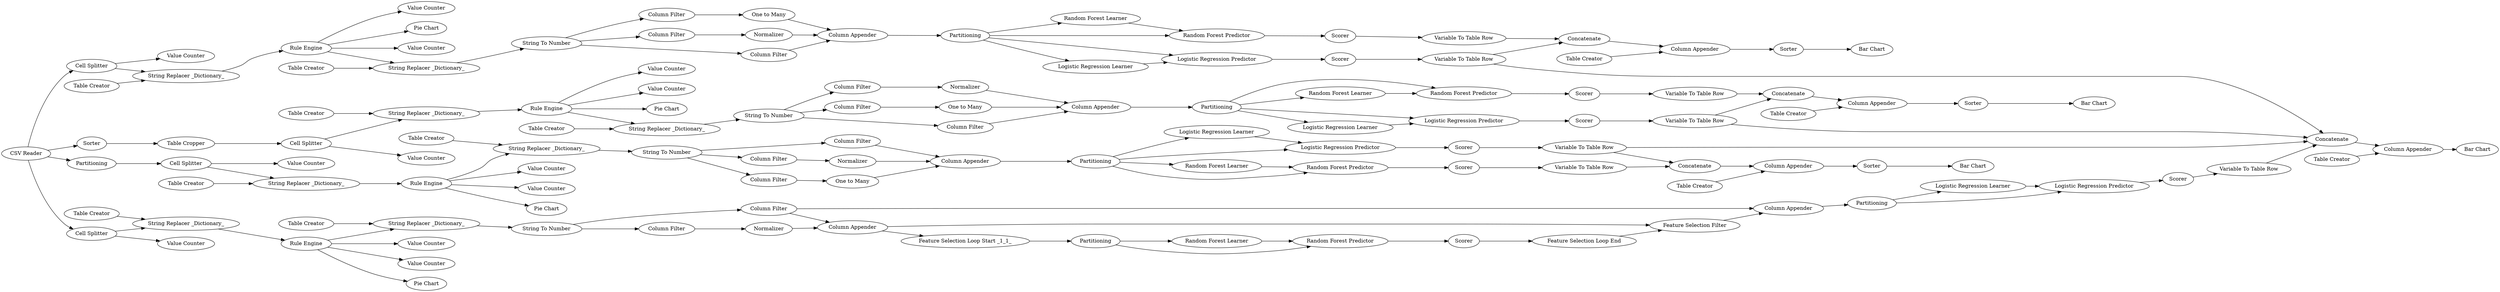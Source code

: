 digraph {
	"-4630131616742297682_175" [label="Bar Chart"]
	"-4630131616742297682_113" [label=Concatenate]
	"-4630131616742297682_92" [label=Concatenate]
	"-4630131616742297682_196" [label="Value Counter"]
	"-4630131616742297682_83" [label="Pie Chart"]
	"-4630131616742297682_156" [label=Scorer]
	"-4630131616742297682_142" [label=Normalizer]
	"-4630131616742297682_178" [label="Pie Chart"]
	"-4630131616742297682_150" [label=Sorter]
	"-4630131616742297682_160" [label="String To Number"]
	"-4630131616742297682_218" [label="Logistic Regression Learner"]
	"-4630131616742297682_98" [label="String Replacer _Dictionary_"]
	"-4630131616742297682_164" [label="Pie Chart"]
	"-4630131616742297682_137" [label="One to Many"]
	"-4630131616742297682_194" [label="Rule Engine"]
	"-4630131616742297682_133" [label="Bar Chart"]
	"-4630131616742297682_179" [label=Normalizer]
	"-4630131616742297682_153" [label="Value Counter"]
	"-4630131616742297682_177" [label="Column Appender"]
	"-4630131616742297682_144" [label="Value Counter"]
	"-4630131616742297682_147" [label=Scorer]
	"-4630131616742297682_62" [label=Sorter]
	"-4630131616742297682_214" [label=Scorer]
	"-4630131616742297682_117" [label="Random Forest Predictor"]
	"-4630131616742297682_111" [label="Column Appender"]
	"-4630131616742297682_149" [label="Random Forest Predictor"]
	"-4630131616742297682_2" [label=Partitioning]
	"-4630131616742297682_158" [label="String Replacer _Dictionary_"]
	"-4630131616742297682_74" [label="Random Forest Learner"]
	"-4630131616742297682_173" [label="Column Appender"]
	"-4630131616742297682_85" [label="Bar Chart"]
	"-4630131616742297682_165" [label="Bar Chart"]
	"-4630131616742297682_182" [label="String Replacer _Dictionary_"]
	"-4630131616742297682_200" [label="String Replacer _Dictionary_"]
	"-4630131616742297682_169" [label="One to Many"]
	"-4630131616742297682_14" [label="Column Appender"]
	"-4630131616742297682_63" [label="Table Cropper"]
	"-4630131616742297682_148" [label="Column Appender"]
	"-4630131616742297682_152" [label="Random Forest Learner"]
	"-4630131616742297682_129" [label=Partitioning]
	"-4630131616742297682_192" [label="Column Filter"]
	"-4630131616742297682_103" [label="Logistic Regression Predictor"]
	"-4630131616742297682_209" [label="Feature Selection Filter"]
	"-4630131616742297682_127" [label="Column Filter"]
	"-4630131616742297682_163" [label="Column Filter"]
	"-4630131616742297682_21" [label="Table Creator"]
	"-4630131616742297682_22" [label="One to Many"]
	"-4630131616742297682_87" [label="Table Creator"]
	"-4630131616742297682_146" [label=Concatenate]
	"-4630131616742297682_191" [label="String To Number"]
	"-4630131616742297682_217" [label=Partitioning]
	"-4630131616742297682_157" [label="Column Filter"]
	"-4630131616742297682_128" [label="String To Number"]
	"-4630131616742297682_143" [label="Column Appender"]
	"-4630131616742297682_161" [label=Partitioning]
	"-4630131616742297682_31" [label="Value Counter"]
	"-4630131616742297682_121" [label="Value Counter"]
	"-4630131616742297682_114" [label="Variable To Table Row"]
	"-4630131616742297682_183" [label="Value Counter"]
	"-4630131616742297682_10" [label="Column Filter"]
	"-4630131616742297682_116" [label=Scorer]
	"-4630131616742297682_134" [label="String Replacer _Dictionary_"]
	"-4630131616742297682_139" [label=Partitioning]
	"-4630131616742297682_162" [label="Rule Engine"]
	"-4630131616742297682_132" [label="Pie Chart"]
	"-4630131616742297682_101" [label="Logistic Regression Learner"]
	"-4630131616742297682_131" [label="Column Filter"]
	"-4630131616742297682_159" [label="Column Filter"]
	"-4630131616742297682_185" [label=Scorer]
	"-4630131616742297682_145" [label="Variable To Table Row"]
	"-4630131616742297682_206" [label="Cell Splitter"]
	"-4630131616742297682_130" [label="Rule Engine"]
	"-4630131616742297682_216" [label="Column Appender"]
	"-4630131616742297682_110" [label=Normalizer]
	"-4630131616742297682_119" [label="Cell Splitter"]
	"-4630131616742297682_107" [label="Variable To Table Row"]
	"-4630131616742297682_172" [label=Concatenate]
	"-4630131616742297682_30" [label="Cell Splitter"]
	"-4630131616742297682_115" [label="Column Appender"]
	"-4630131616742297682_13" [label=Normalizer]
	"-4630131616742297682_202" [label="Column Filter"]
	"-4630131616742297682_93" [label="Column Appender"]
	"-4630131616742297682_109" [label="Logistic Regression Predictor"]
	"-4630131616742297682_140" [label="Logistic Regression Learner"]
	"-4630131616742297682_141" [label="Logistic Regression Predictor"]
	"-4630131616742297682_72" [label="Random Forest Predictor"]
	"-4630131616742297682_154" [label="Value Counter"]
	"-4630131616742297682_138" [label="Variable To Table Row"]
	"-4630131616742297682_28" [label="Rule Engine"]
	"-4630131616742297682_136" [label="Table Creator"]
	"-4630131616742297682_124" [label="Column Filter"]
	"-4630131616742297682_20" [label="String Replacer _Dictionary_"]
	"-4630131616742297682_76" [label=Scorer]
	"-4630131616742297682_88" [label="Variable To Table Row"]
	"-4630131616742297682_168" [label="Table Creator"]
	"-4630131616742297682_207" [label="Feature Selection Loop Start _1_1_"]
	"-4630131616742297682_95" [label=Sorter]
	"-4630131616742297682_125" [label=Scorer]
	"-4630131616742297682_112" [label="Value Counter"]
	"-4630131616742297682_96" [label="Value Counter"]
	"-4630131616742297682_166" [label="String Replacer _Dictionary_"]
	"-4630131616742297682_208" [label="Feature Selection Loop End"]
	"-4630131616742297682_219" [label="Logistic Regression Predictor"]
	"-4630131616742297682_211" [label="Random Forest Learner"]
	"-4630131616742297682_108" [label="Logistic Regression Learner"]
	"-4630131616742297682_210" [label="Random Forest Predictor"]
	"-4630131616742297682_29" [label="Column Filter"]
	"-4630131616742297682_190" [label=Partitioning]
	"-4630131616742297682_122" [label="Value Counter"]
	"-4630131616742297682_199" [label="Table Creator"]
	"-4630131616742297682_170" [label="Variable To Table Row"]
	"-4630131616742297682_180" [label="Table Creator"]
	"-4630131616742297682_11" [label="Column Filter"]
	"-4630131616742297682_135" [label="Table Creator"]
	"-4630131616742297682_120" [label="Random Forest Learner"]
	"-4630131616742297682_97" [label="Table Creator"]
	"-4630131616742297682_106" [label=Scorer]
	"-4630131616742297682_118" [label=Sorter]
	"-4630131616742297682_1" [label="CSV Reader"]
	"-4630131616742297682_155" [label="Table Creator"]
	"-4630131616742297682_181" [label="Variable To Table Row"]
	"-4630131616742297682_167" [label="Table Creator"]
	"-4630131616742297682_126" [label="String Replacer _Dictionary_"]
	"-4630131616742297682_151" [label="Cell Splitter"]
	"-4630131616742297682_18" [label="Value Counter"]
	"-4630131616742297682_123" [label="Table Creator"]
	"-4630131616742297682_171" [label="Table Creator"]
	"-4630131616742297682_99" [label="String To Number"]
	"-4630131616742297682_197" [label="Value Counter"]
	"-4630131616742297682_74" -> "-4630131616742297682_72"
	"-4630131616742297682_158" -> "-4630131616742297682_160"
	"-4630131616742297682_92" -> "-4630131616742297682_93"
	"-4630131616742297682_143" -> "-4630131616742297682_161"
	"-4630131616742297682_179" -> "-4630131616742297682_177"
	"-4630131616742297682_124" -> "-4630131616742297682_137"
	"-4630131616742297682_149" -> "-4630131616742297682_156"
	"-4630131616742297682_159" -> "-4630131616742297682_142"
	"-4630131616742297682_99" -> "-4630131616742297682_11"
	"-4630131616742297682_107" -> "-4630131616742297682_92"
	"-4630131616742297682_171" -> "-4630131616742297682_173"
	"-4630131616742297682_162" -> "-4630131616742297682_164"
	"-4630131616742297682_162" -> "-4630131616742297682_144"
	"-4630131616742297682_160" -> "-4630131616742297682_163"
	"-4630131616742297682_129" -> "-4630131616742297682_117"
	"-4630131616742297682_14" -> "-4630131616742297682_2"
	"-4630131616742297682_1" -> "-4630131616742297682_139"
	"-4630131616742297682_151" -> "-4630131616742297682_154"
	"-4630131616742297682_114" -> "-4630131616742297682_113"
	"-4630131616742297682_190" -> "-4630131616742297682_210"
	"-4630131616742297682_151" -> "-4630131616742297682_166"
	"-4630131616742297682_192" -> "-4630131616742297682_177"
	"-4630131616742297682_181" -> "-4630131616742297682_172"
	"-4630131616742297682_88" -> "-4630131616742297682_92"
	"-4630131616742297682_129" -> "-4630131616742297682_120"
	"-4630131616742297682_99" -> "-4630131616742297682_10"
	"-4630131616742297682_194" -> "-4630131616742297682_178"
	"-4630131616742297682_147" -> "-4630131616742297682_145"
	"-4630131616742297682_137" -> "-4630131616742297682_111"
	"-4630131616742297682_148" -> "-4630131616742297682_150"
	"-4630131616742297682_161" -> "-4630131616742297682_152"
	"-4630131616742297682_138" -> "-4630131616742297682_113"
	"-4630131616742297682_167" -> "-4630131616742297682_166"
	"-4630131616742297682_191" -> "-4630131616742297682_202"
	"-4630131616742297682_134" -> "-4630131616742297682_130"
	"-4630131616742297682_161" -> "-4630131616742297682_140"
	"-4630131616742297682_157" -> "-4630131616742297682_169"
	"-4630131616742297682_30" -> "-4630131616742297682_31"
	"-4630131616742297682_13" -> "-4630131616742297682_14"
	"-4630131616742297682_129" -> "-4630131616742297682_108"
	"-4630131616742297682_202" -> "-4630131616742297682_179"
	"-4630131616742297682_107" -> "-4630131616742297682_172"
	"-4630131616742297682_182" -> "-4630131616742297682_194"
	"-4630131616742297682_99" -> "-4630131616742297682_29"
	"-4630131616742297682_207" -> "-4630131616742297682_190"
	"-4630131616742297682_206" -> "-4630131616742297682_182"
	"-4630131616742297682_208" -> "-4630131616742297682_209"
	"-4630131616742297682_185" -> "-4630131616742297682_208"
	"-4630131616742297682_162" -> "-4630131616742297682_158"
	"-4630131616742297682_115" -> "-4630131616742297682_118"
	"-4630131616742297682_217" -> "-4630131616742297682_219"
	"-4630131616742297682_217" -> "-4630131616742297682_218"
	"-4630131616742297682_141" -> "-4630131616742297682_147"
	"-4630131616742297682_2" -> "-4630131616742297682_101"
	"-4630131616742297682_142" -> "-4630131616742297682_143"
	"-4630131616742297682_136" -> "-4630131616742297682_115"
	"-4630131616742297682_2" -> "-4630131616742297682_103"
	"-4630131616742297682_30" -> "-4630131616742297682_20"
	"-4630131616742297682_87" -> "-4630131616742297682_93"
	"-4630131616742297682_123" -> "-4630131616742297682_126"
	"-4630131616742297682_168" -> "-4630131616742297682_148"
	"-4630131616742297682_110" -> "-4630131616742297682_111"
	"-4630131616742297682_206" -> "-4630131616742297682_196"
	"-4630131616742297682_109" -> "-4630131616742297682_116"
	"-4630131616742297682_1" -> "-4630131616742297682_62"
	"-4630131616742297682_129" -> "-4630131616742297682_109"
	"-4630131616742297682_140" -> "-4630131616742297682_141"
	"-4630131616742297682_180" -> "-4630131616742297682_182"
	"-4630131616742297682_173" -> "-4630131616742297682_175"
	"-4630131616742297682_117" -> "-4630131616742297682_125"
	"-4630131616742297682_219" -> "-4630131616742297682_214"
	"-4630131616742297682_29" -> "-4630131616742297682_14"
	"-4630131616742297682_145" -> "-4630131616742297682_146"
	"-4630131616742297682_62" -> "-4630131616742297682_63"
	"-4630131616742297682_2" -> "-4630131616742297682_72"
	"-4630131616742297682_1" -> "-4630131616742297682_30"
	"-4630131616742297682_130" -> "-4630131616742297682_126"
	"-4630131616742297682_120" -> "-4630131616742297682_117"
	"-4630131616742297682_130" -> "-4630131616742297682_132"
	"-4630131616742297682_190" -> "-4630131616742297682_211"
	"-4630131616742297682_163" -> "-4630131616742297682_143"
	"-4630131616742297682_28" -> "-4630131616742297682_96"
	"-4630131616742297682_28" -> "-4630131616742297682_18"
	"-4630131616742297682_162" -> "-4630131616742297682_153"
	"-4630131616742297682_130" -> "-4630131616742297682_121"
	"-4630131616742297682_194" -> "-4630131616742297682_183"
	"-4630131616742297682_210" -> "-4630131616742297682_185"
	"-4630131616742297682_152" -> "-4630131616742297682_149"
	"-4630131616742297682_131" -> "-4630131616742297682_111"
	"-4630131616742297682_139" -> "-4630131616742297682_119"
	"-4630131616742297682_93" -> "-4630131616742297682_95"
	"-4630131616742297682_160" -> "-4630131616742297682_157"
	"-4630131616742297682_127" -> "-4630131616742297682_110"
	"-4630131616742297682_10" -> "-4630131616742297682_22"
	"-4630131616742297682_192" -> "-4630131616742297682_216"
	"-4630131616742297682_128" -> "-4630131616742297682_127"
	"-4630131616742297682_209" -> "-4630131616742297682_216"
	"-4630131616742297682_214" -> "-4630131616742297682_181"
	"-4630131616742297682_216" -> "-4630131616742297682_217"
	"-4630131616742297682_106" -> "-4630131616742297682_107"
	"-4630131616742297682_172" -> "-4630131616742297682_173"
	"-4630131616742297682_211" -> "-4630131616742297682_210"
	"-4630131616742297682_72" -> "-4630131616742297682_76"
	"-4630131616742297682_22" -> "-4630131616742297682_14"
	"-4630131616742297682_113" -> "-4630131616742297682_115"
	"-4630131616742297682_63" -> "-4630131616742297682_151"
	"-4630131616742297682_161" -> "-4630131616742297682_149"
	"-4630131616742297682_125" -> "-4630131616742297682_138"
	"-4630131616742297682_155" -> "-4630131616742297682_158"
	"-4630131616742297682_191" -> "-4630131616742297682_192"
	"-4630131616742297682_194" -> "-4630131616742297682_197"
	"-4630131616742297682_160" -> "-4630131616742297682_159"
	"-4630131616742297682_161" -> "-4630131616742297682_141"
	"-4630131616742297682_28" -> "-4630131616742297682_83"
	"-4630131616742297682_126" -> "-4630131616742297682_128"
	"-4630131616742297682_169" -> "-4630131616742297682_143"
	"-4630131616742297682_20" -> "-4630131616742297682_28"
	"-4630131616742297682_11" -> "-4630131616742297682_13"
	"-4630131616742297682_118" -> "-4630131616742297682_133"
	"-4630131616742297682_119" -> "-4630131616742297682_134"
	"-4630131616742297682_108" -> "-4630131616742297682_109"
	"-4630131616742297682_21" -> "-4630131616742297682_20"
	"-4630131616742297682_177" -> "-4630131616742297682_207"
	"-4630131616742297682_101" -> "-4630131616742297682_103"
	"-4630131616742297682_200" -> "-4630131616742297682_191"
	"-4630131616742297682_218" -> "-4630131616742297682_219"
	"-4630131616742297682_128" -> "-4630131616742297682_124"
	"-4630131616742297682_116" -> "-4630131616742297682_114"
	"-4630131616742297682_156" -> "-4630131616742297682_170"
	"-4630131616742297682_1" -> "-4630131616742297682_206"
	"-4630131616742297682_128" -> "-4630131616742297682_131"
	"-4630131616742297682_103" -> "-4630131616742297682_106"
	"-4630131616742297682_166" -> "-4630131616742297682_162"
	"-4630131616742297682_114" -> "-4630131616742297682_172"
	"-4630131616742297682_111" -> "-4630131616742297682_129"
	"-4630131616742297682_130" -> "-4630131616742297682_112"
	"-4630131616742297682_28" -> "-4630131616742297682_98"
	"-4630131616742297682_146" -> "-4630131616742297682_148"
	"-4630131616742297682_177" -> "-4630131616742297682_209"
	"-4630131616742297682_170" -> "-4630131616742297682_146"
	"-4630131616742297682_2" -> "-4630131616742297682_74"
	"-4630131616742297682_98" -> "-4630131616742297682_99"
	"-4630131616742297682_194" -> "-4630131616742297682_200"
	"-4630131616742297682_135" -> "-4630131616742297682_134"
	"-4630131616742297682_76" -> "-4630131616742297682_88"
	"-4630131616742297682_119" -> "-4630131616742297682_122"
	"-4630131616742297682_150" -> "-4630131616742297682_165"
	"-4630131616742297682_95" -> "-4630131616742297682_85"
	"-4630131616742297682_145" -> "-4630131616742297682_172"
	"-4630131616742297682_199" -> "-4630131616742297682_200"
	"-4630131616742297682_97" -> "-4630131616742297682_98"
	rankdir=LR
}
